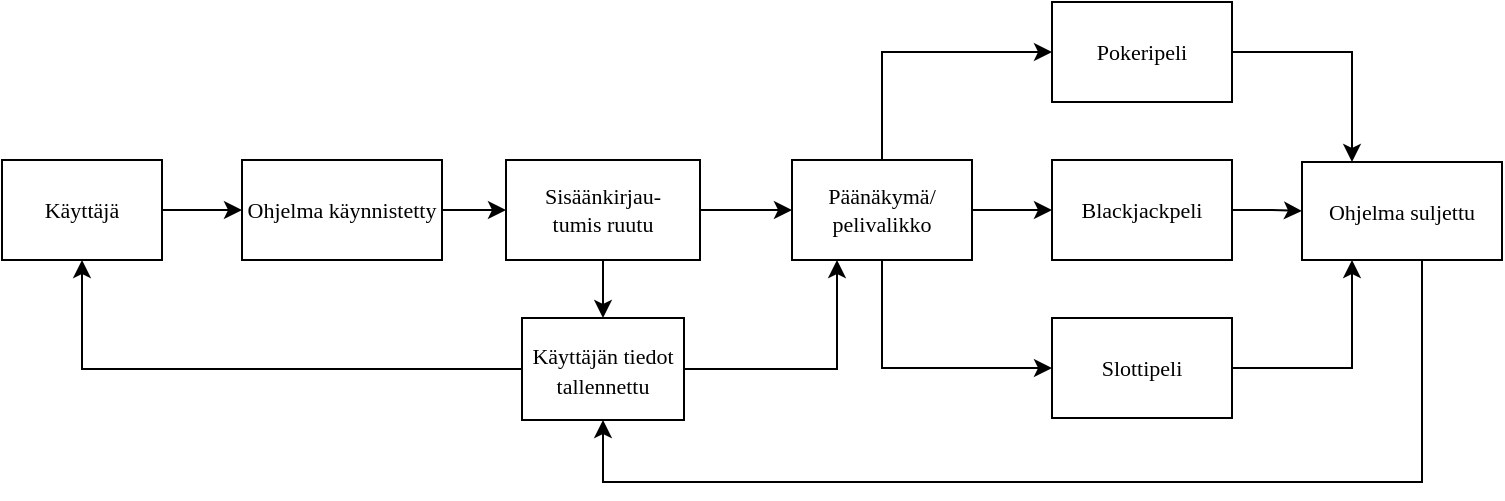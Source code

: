 <mxfile version="22.0.4" type="device">
  <diagram name="Page-1" id="9cCb-A12NrkpjEBd6Hig">
    <mxGraphModel dx="1434" dy="782" grid="1" gridSize="10" guides="1" tooltips="1" connect="1" arrows="1" fold="1" page="1" pageScale="1" pageWidth="850" pageHeight="1100" math="0" shadow="0">
      <root>
        <mxCell id="0" />
        <mxCell id="1" parent="0" />
        <mxCell id="lg0wgzzpMhsQYg_1bT3f-10" style="edgeStyle=orthogonalEdgeStyle;rounded=0;orthogonalLoop=1;jettySize=auto;html=1;entryX=0;entryY=0.5;entryDx=0;entryDy=0;" parent="1" source="Blzzl_oUk9IG_G6hEe9v-1" target="lg0wgzzpMhsQYg_1bT3f-9" edge="1">
          <mxGeometry relative="1" as="geometry" />
        </mxCell>
        <mxCell id="Blzzl_oUk9IG_G6hEe9v-1" value="&lt;font style=&quot;font-size: 11px;&quot;&gt;Käyttäjä&lt;/font&gt;" style="rounded=0;whiteSpace=wrap;html=1;fontFamily=Verdana;fontSize=11;" parent="1" vertex="1">
          <mxGeometry x="20" y="170" width="80" height="50" as="geometry" />
        </mxCell>
        <mxCell id="Blzzl_oUk9IG_G6hEe9v-9" style="edgeStyle=orthogonalEdgeStyle;rounded=0;orthogonalLoop=1;jettySize=auto;html=1;exitX=1;exitY=0.5;exitDx=0;exitDy=0;entryX=0;entryY=0.5;entryDx=0;entryDy=0;" parent="1" target="Blzzl_oUk9IG_G6hEe9v-3" edge="1">
          <mxGeometry relative="1" as="geometry">
            <mxPoint x="270" y="195.286" as="targetPoint" />
            <mxPoint x="234" y="195" as="sourcePoint" />
          </mxGeometry>
        </mxCell>
        <mxCell id="lg0wgzzpMhsQYg_1bT3f-3" style="edgeStyle=orthogonalEdgeStyle;rounded=0;orthogonalLoop=1;jettySize=auto;html=1;entryX=0.5;entryY=0;entryDx=0;entryDy=0;" parent="1" source="Blzzl_oUk9IG_G6hEe9v-3" target="lg0wgzzpMhsQYg_1bT3f-1" edge="1">
          <mxGeometry relative="1" as="geometry" />
        </mxCell>
        <mxCell id="lg0wgzzpMhsQYg_1bT3f-18" style="edgeStyle=orthogonalEdgeStyle;rounded=0;orthogonalLoop=1;jettySize=auto;html=1;entryX=0;entryY=0.5;entryDx=0;entryDy=0;" parent="1" source="Blzzl_oUk9IG_G6hEe9v-3" target="Blzzl_oUk9IG_G6hEe9v-4" edge="1">
          <mxGeometry relative="1" as="geometry" />
        </mxCell>
        <mxCell id="Blzzl_oUk9IG_G6hEe9v-3" value="&lt;div style=&quot;font-size: 11px;&quot;&gt;&lt;font style=&quot;font-size: 11px;&quot;&gt;Sisäänkirjau-&lt;/font&gt;&lt;/div&gt;&lt;div style=&quot;font-size: 11px;&quot;&gt;&lt;font style=&quot;font-size: 11px;&quot;&gt;tumis ruutu&lt;/font&gt;&lt;/div&gt;" style="rounded=0;whiteSpace=wrap;html=1;fontFamily=Verdana;fontSize=11;" parent="1" vertex="1">
          <mxGeometry x="272" y="170" width="97" height="50" as="geometry" />
        </mxCell>
        <mxCell id="Blzzl_oUk9IG_G6hEe9v-11" style="edgeStyle=orthogonalEdgeStyle;rounded=0;orthogonalLoop=1;jettySize=auto;html=1;entryX=0;entryY=0.5;entryDx=0;entryDy=0;" parent="1" source="Blzzl_oUk9IG_G6hEe9v-4" target="Blzzl_oUk9IG_G6hEe9v-6" edge="1">
          <mxGeometry relative="1" as="geometry">
            <Array as="points">
              <mxPoint x="525" y="195" />
            </Array>
          </mxGeometry>
        </mxCell>
        <mxCell id="Blzzl_oUk9IG_G6hEe9v-16" style="edgeStyle=orthogonalEdgeStyle;rounded=0;orthogonalLoop=1;jettySize=auto;html=1;entryX=0;entryY=0.5;entryDx=0;entryDy=0;" parent="1" source="Blzzl_oUk9IG_G6hEe9v-4" target="Blzzl_oUk9IG_G6hEe9v-7" edge="1">
          <mxGeometry relative="1" as="geometry">
            <Array as="points">
              <mxPoint x="460" y="274" />
            </Array>
          </mxGeometry>
        </mxCell>
        <mxCell id="Blzzl_oUk9IG_G6hEe9v-4" value="&lt;div style=&quot;font-size: 11px;&quot;&gt;&lt;font style=&quot;font-size: 11px;&quot;&gt;Päänäkymä/&lt;/font&gt;&lt;/div&gt;&lt;div style=&quot;font-size: 11px;&quot;&gt;&lt;font style=&quot;font-size: 11px;&quot;&gt;pelivalikko&lt;/font&gt;&lt;/div&gt;" style="rounded=0;whiteSpace=wrap;html=1;fontFamily=Verdana;fontSize=11;" parent="1" vertex="1">
          <mxGeometry x="415" y="170" width="90" height="50" as="geometry" />
        </mxCell>
        <mxCell id="lg0wgzzpMhsQYg_1bT3f-16" style="edgeStyle=orthogonalEdgeStyle;rounded=0;orthogonalLoop=1;jettySize=auto;html=1;entryX=0.25;entryY=0;entryDx=0;entryDy=0;" parent="1" source="Blzzl_oUk9IG_G6hEe9v-5" target="lg0wgzzpMhsQYg_1bT3f-11" edge="1">
          <mxGeometry relative="1" as="geometry" />
        </mxCell>
        <mxCell id="Blzzl_oUk9IG_G6hEe9v-5" value="Pokeripeli" style="rounded=0;whiteSpace=wrap;html=1;fontFamily=Verdana;fontSize=11;" parent="1" vertex="1">
          <mxGeometry x="545" y="91" width="90" height="50" as="geometry" />
        </mxCell>
        <mxCell id="lg0wgzzpMhsQYg_1bT3f-14" style="edgeStyle=orthogonalEdgeStyle;rounded=0;orthogonalLoop=1;jettySize=auto;html=1;entryX=0;entryY=0.5;entryDx=0;entryDy=0;" parent="1" source="Blzzl_oUk9IG_G6hEe9v-6" target="lg0wgzzpMhsQYg_1bT3f-11" edge="1">
          <mxGeometry relative="1" as="geometry" />
        </mxCell>
        <mxCell id="Blzzl_oUk9IG_G6hEe9v-6" value="Blackjackpeli" style="rounded=0;whiteSpace=wrap;html=1;fontFamily=Verdana;fontSize=11;" parent="1" vertex="1">
          <mxGeometry x="545" y="170" width="90" height="50" as="geometry" />
        </mxCell>
        <mxCell id="lg0wgzzpMhsQYg_1bT3f-15" style="edgeStyle=orthogonalEdgeStyle;rounded=0;orthogonalLoop=1;jettySize=auto;html=1;entryX=0.25;entryY=1;entryDx=0;entryDy=0;" parent="1" source="Blzzl_oUk9IG_G6hEe9v-7" target="lg0wgzzpMhsQYg_1bT3f-11" edge="1">
          <mxGeometry relative="1" as="geometry" />
        </mxCell>
        <mxCell id="Blzzl_oUk9IG_G6hEe9v-7" value="Slottipeli" style="rounded=0;whiteSpace=wrap;html=1;fontFamily=Verdana;fontSize=11;" parent="1" vertex="1">
          <mxGeometry x="545" y="249" width="90" height="50" as="geometry" />
        </mxCell>
        <mxCell id="Blzzl_oUk9IG_G6hEe9v-15" style="edgeStyle=orthogonalEdgeStyle;rounded=0;orthogonalLoop=1;jettySize=auto;html=1;entryX=0;entryY=0.5;entryDx=0;entryDy=0;" parent="1" target="Blzzl_oUk9IG_G6hEe9v-5" edge="1">
          <mxGeometry relative="1" as="geometry">
            <mxPoint x="450.019" y="170" as="sourcePoint" />
            <mxPoint x="530" y="116" as="targetPoint" />
            <Array as="points">
              <mxPoint x="460" y="170" />
              <mxPoint x="460" y="116" />
            </Array>
          </mxGeometry>
        </mxCell>
        <mxCell id="KZHsB7xxUBEGbgHv9lYc-2" style="edgeStyle=orthogonalEdgeStyle;rounded=0;orthogonalLoop=1;jettySize=auto;html=1;entryX=0.25;entryY=1;entryDx=0;entryDy=0;" parent="1" source="lg0wgzzpMhsQYg_1bT3f-1" target="Blzzl_oUk9IG_G6hEe9v-4" edge="1">
          <mxGeometry relative="1" as="geometry" />
        </mxCell>
        <mxCell id="KZHsB7xxUBEGbgHv9lYc-3" style="edgeStyle=orthogonalEdgeStyle;rounded=0;orthogonalLoop=1;jettySize=auto;html=1;entryX=0.5;entryY=1;entryDx=0;entryDy=0;" parent="1" source="lg0wgzzpMhsQYg_1bT3f-1" target="Blzzl_oUk9IG_G6hEe9v-1" edge="1">
          <mxGeometry relative="1" as="geometry" />
        </mxCell>
        <mxCell id="lg0wgzzpMhsQYg_1bT3f-1" value="&lt;font style=&quot;font-size: 11px;&quot; face=&quot;Verdana&quot;&gt;Käyttäjän tiedot tallennettu&lt;/font&gt;" style="rounded=0;whiteSpace=wrap;html=1;" parent="1" vertex="1">
          <mxGeometry x="280" y="249" width="81" height="51" as="geometry" />
        </mxCell>
        <mxCell id="lg0wgzzpMhsQYg_1bT3f-9" value="&lt;font style=&quot;font-size: 11px;&quot; face=&quot;Verdana&quot;&gt;Ohjelma käynnistetty&lt;/font&gt;" style="rounded=0;whiteSpace=wrap;html=1;" parent="1" vertex="1">
          <mxGeometry x="140" y="170" width="100" height="50" as="geometry" />
        </mxCell>
        <mxCell id="lg0wgzzpMhsQYg_1bT3f-17" style="edgeStyle=orthogonalEdgeStyle;rounded=0;orthogonalLoop=1;jettySize=auto;html=1;entryX=0.5;entryY=1;entryDx=0;entryDy=0;" parent="1" source="lg0wgzzpMhsQYg_1bT3f-11" target="lg0wgzzpMhsQYg_1bT3f-1" edge="1">
          <mxGeometry relative="1" as="geometry">
            <Array as="points">
              <mxPoint x="730" y="331" />
              <mxPoint x="321" y="331" />
            </Array>
          </mxGeometry>
        </mxCell>
        <mxCell id="lg0wgzzpMhsQYg_1bT3f-11" value="&lt;font style=&quot;font-size: 11px;&quot; face=&quot;Verdana&quot;&gt;Ohjelma suljettu&lt;/font&gt;" style="rounded=0;whiteSpace=wrap;html=1;" parent="1" vertex="1">
          <mxGeometry x="670" y="171" width="100" height="49" as="geometry" />
        </mxCell>
      </root>
    </mxGraphModel>
  </diagram>
</mxfile>
